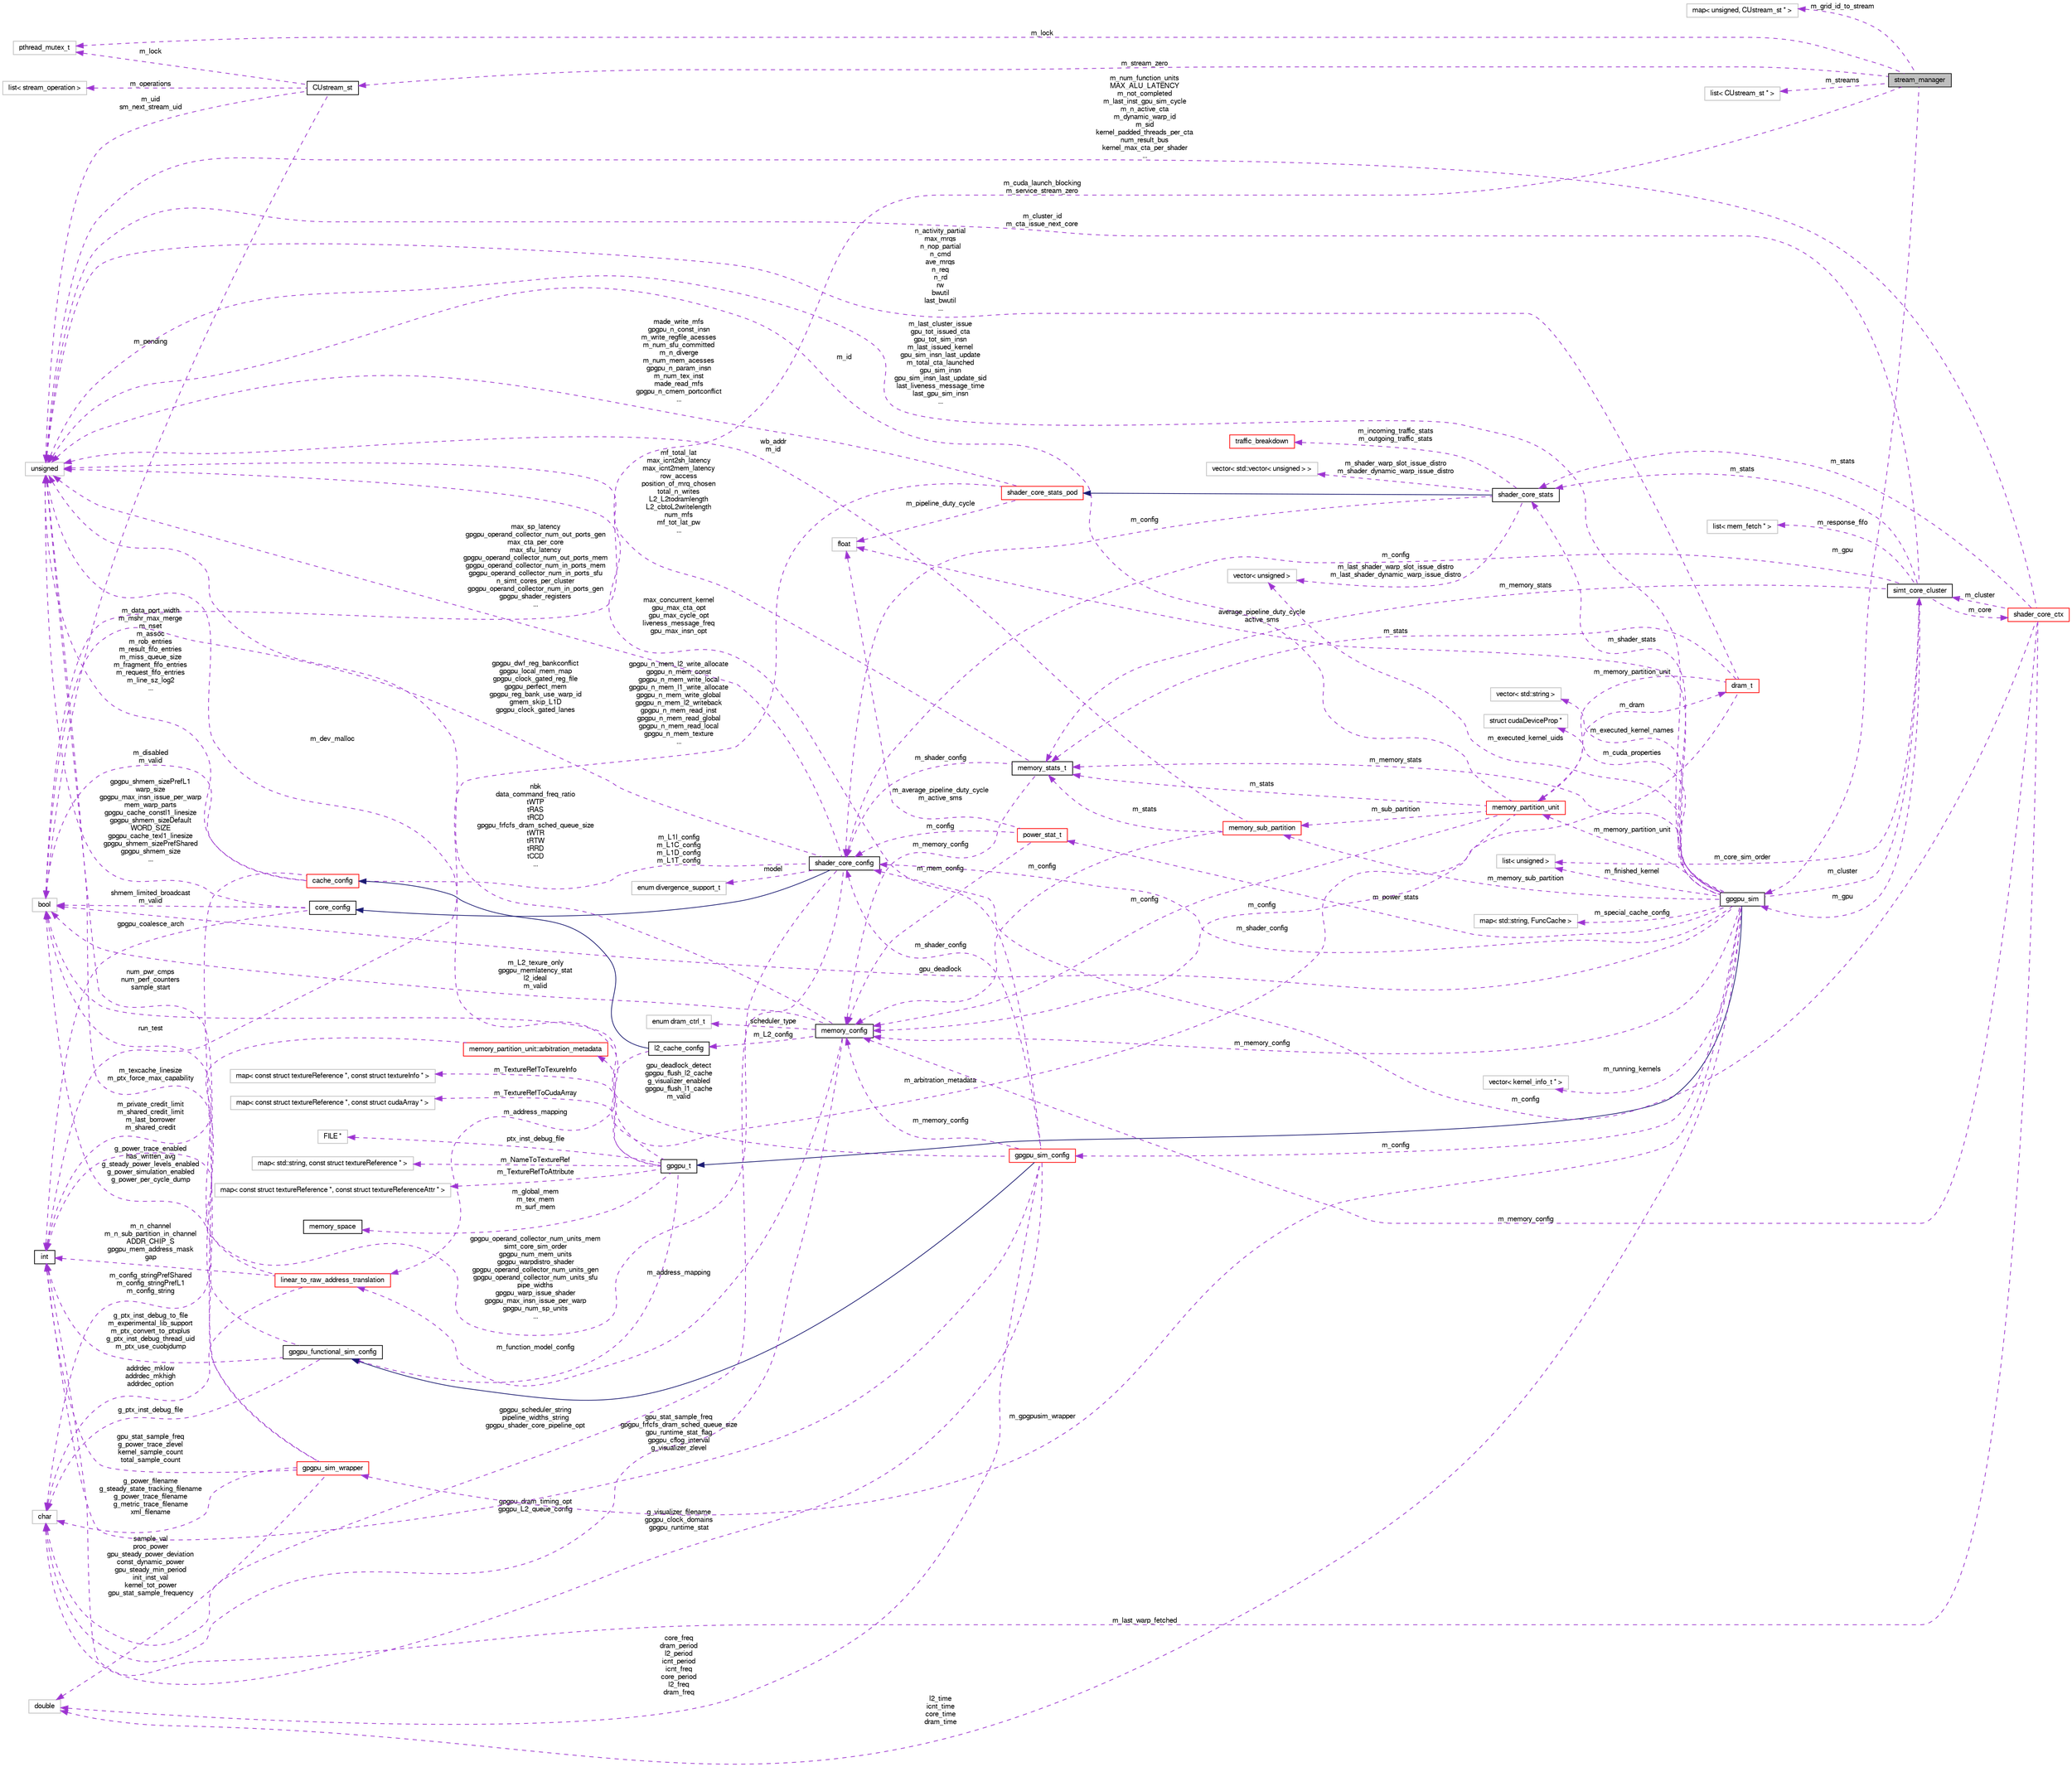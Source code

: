 digraph G
{
  bgcolor="transparent";
  edge [fontname="FreeSans",fontsize="10",labelfontname="FreeSans",labelfontsize="10"];
  node [fontname="FreeSans",fontsize="10",shape=record];
  rankdir=LR;
  Node1 [label="stream_manager",height=0.2,width=0.4,color="black", fillcolor="grey75", style="filled" fontcolor="black"];
  Node2 -> Node1 [dir=back,color="darkorchid3",fontsize="10",style="dashed",label="m_grid_id_to_stream",fontname="FreeSans"];
  Node2 [label="map\< unsigned, CUstream_st * \>",height=0.2,width=0.4,color="grey75"];
  Node3 -> Node1 [dir=back,color="darkorchid3",fontsize="10",style="dashed",label="m_lock",fontname="FreeSans"];
  Node3 [label="pthread_mutex_t",height=0.2,width=0.4,color="grey75"];
  Node4 -> Node1 [dir=back,color="darkorchid3",fontsize="10",style="dashed",label="m_stream_zero",fontname="FreeSans"];
  Node4 [label="CUstream_st",height=0.2,width=0.4,color="black",URL="$structCUstream__st.html"];
  Node3 -> Node4 [dir=back,color="darkorchid3",fontsize="10",style="dashed",label="m_lock",fontname="FreeSans"];
  Node5 -> Node4 [dir=back,color="darkorchid3",fontsize="10",style="dashed",label="m_pending",fontname="FreeSans"];
  Node5 [label="bool",height=0.2,width=0.4,color="grey75"];
  Node6 -> Node4 [dir=back,color="darkorchid3",fontsize="10",style="dashed",label="m_operations",fontname="FreeSans"];
  Node6 [label="list\< stream_operation \>",height=0.2,width=0.4,color="grey75"];
  Node7 -> Node4 [dir=back,color="darkorchid3",fontsize="10",style="dashed",label="m_uid\nsm_next_stream_uid",fontname="FreeSans"];
  Node7 [label="unsigned",height=0.2,width=0.4,color="grey75"];
  Node8 -> Node1 [dir=back,color="darkorchid3",fontsize="10",style="dashed",label="m_streams",fontname="FreeSans"];
  Node8 [label="list\< CUstream_st * \>",height=0.2,width=0.4,color="grey75"];
  Node5 -> Node1 [dir=back,color="darkorchid3",fontsize="10",style="dashed",label="m_cuda_launch_blocking\nm_service_stream_zero",fontname="FreeSans"];
  Node9 -> Node1 [dir=back,color="darkorchid3",fontsize="10",style="dashed",label="m_gpu",fontname="FreeSans"];
  Node9 [label="gpgpu_sim",height=0.2,width=0.4,color="black",URL="$classgpgpu__sim.html"];
  Node10 -> Node9 [dir=back,color="midnightblue",fontsize="10",style="solid",fontname="FreeSans"];
  Node10 [label="gpgpu_t",height=0.2,width=0.4,color="black",URL="$classgpgpu__t.html"];
  Node11 -> Node10 [dir=back,color="darkorchid3",fontsize="10",style="dashed",label="m_TextureRefToTexureInfo",fontname="FreeSans"];
  Node11 [label="map\< const struct textureReference *, const struct textureInfo * \>",height=0.2,width=0.4,color="grey75"];
  Node12 -> Node10 [dir=back,color="darkorchid3",fontsize="10",style="dashed",label="m_TextureRefToCudaArray",fontname="FreeSans"];
  Node12 [label="map\< const struct textureReference *, const struct cudaArray * \>",height=0.2,width=0.4,color="grey75"];
  Node13 -> Node10 [dir=back,color="darkorchid3",fontsize="10",style="dashed",label="ptx_inst_debug_file",fontname="FreeSans"];
  Node13 [label="FILE *",height=0.2,width=0.4,color="grey75"];
  Node14 -> Node10 [dir=back,color="darkorchid3",fontsize="10",style="dashed",label="m_NameToTextureRef",fontname="FreeSans"];
  Node14 [label="map\< std::string, const struct textureReference * \>",height=0.2,width=0.4,color="grey75"];
  Node15 -> Node10 [dir=back,color="darkorchid3",fontsize="10",style="dashed",label="m_TextureRefToAttribute",fontname="FreeSans"];
  Node15 [label="map\< const struct textureReference *, const struct textureReferenceAttr * \>",height=0.2,width=0.4,color="grey75"];
  Node7 -> Node10 [dir=back,color="darkorchid3",fontsize="10",style="dashed",label="m_dev_malloc",fontname="FreeSans"];
  Node16 -> Node10 [dir=back,color="darkorchid3",fontsize="10",style="dashed",label="m_global_mem\nm_tex_mem\nm_surf_mem",fontname="FreeSans"];
  Node16 [label="memory_space",height=0.2,width=0.4,color="black",URL="$classmemory__space.html"];
  Node17 -> Node10 [dir=back,color="darkorchid3",fontsize="10",style="dashed",label="m_function_model_config",fontname="FreeSans"];
  Node17 [label="gpgpu_functional_sim_config",height=0.2,width=0.4,color="black",URL="$classgpgpu__functional__sim__config.html"];
  Node18 -> Node17 [dir=back,color="darkorchid3",fontsize="10",style="dashed",label="g_ptx_inst_debug_file",fontname="FreeSans"];
  Node18 [label="char",height=0.2,width=0.4,color="grey75"];
  Node19 -> Node17 [dir=back,color="darkorchid3",fontsize="10",style="dashed",label="g_ptx_inst_debug_to_file\nm_experimental_lib_support\nm_ptx_convert_to_ptxplus\ng_ptx_inst_debug_thread_uid\nm_ptx_use_cuobjdump",fontname="FreeSans"];
  Node19 [label="int",height=0.2,width=0.4,color="black",URL="$classint.html"];
  Node7 -> Node17 [dir=back,color="darkorchid3",fontsize="10",style="dashed",label="m_texcache_linesize\nm_ptx_force_max_capability",fontname="FreeSans"];
  Node20 -> Node9 [dir=back,color="darkorchid3",fontsize="10",style="dashed",label="l2_time\nicnt_time\ncore_time\ndram_time",fontname="FreeSans"];
  Node20 [label="double",height=0.2,width=0.4,color="grey75"];
  Node21 -> Node9 [dir=back,color="darkorchid3",fontsize="10",style="dashed",label="m_shader_config",fontname="FreeSans"];
  Node21 [label="shader_core_config",height=0.2,width=0.4,color="black",URL="$structshader__core__config.html"];
  Node22 -> Node21 [dir=back,color="midnightblue",fontsize="10",style="solid",fontname="FreeSans"];
  Node22 [label="core_config",height=0.2,width=0.4,color="black",URL="$structcore__config.html"];
  Node19 -> Node22 [dir=back,color="darkorchid3",fontsize="10",style="dashed",label="gpgpu_coalesce_arch",fontname="FreeSans"];
  Node5 -> Node22 [dir=back,color="darkorchid3",fontsize="10",style="dashed",label="shmem_limited_broadcast\nm_valid",fontname="FreeSans"];
  Node7 -> Node22 [dir=back,color="darkorchid3",fontsize="10",style="dashed",label="gpgpu_shmem_sizePrefL1\nwarp_size\ngpgpu_max_insn_issue_per_warp\nmem_warp_parts\ngpgpu_cache_constl1_linesize\ngpgpu_shmem_sizeDefault\nWORD_SIZE\ngpgpu_cache_texl1_linesize\ngpgpu_shmem_sizePrefShared\ngpgpu_shmem_size\n...",fontname="FreeSans"];
  Node18 -> Node21 [dir=back,color="darkorchid3",fontsize="10",style="dashed",label="gpgpu_scheduler_string\npipeline_widths_string\ngpgpu_shader_core_pipeline_opt",fontname="FreeSans"];
  Node23 -> Node21 [dir=back,color="darkorchid3",fontsize="10",style="dashed",label="model",fontname="FreeSans"];
  Node23 [label="enum divergence_support_t",height=0.2,width=0.4,color="grey75"];
  Node19 -> Node21 [dir=back,color="darkorchid3",fontsize="10",style="dashed",label="gpgpu_operand_collector_num_units_mem\nsimt_core_sim_order\ngpgpu_num_mem_units\ngpgpu_warpdistro_shader\ngpgpu_operand_collector_num_units_gen\ngpgpu_operand_collector_num_units_sfu\npipe_widths\ngpgpu_warp_issue_shader\ngpgpu_max_insn_issue_per_warp\ngpgpu_num_sp_units\n...",fontname="FreeSans"];
  Node5 -> Node21 [dir=back,color="darkorchid3",fontsize="10",style="dashed",label="gpgpu_dwf_reg_bankconflict\ngpgpu_local_mem_map\ngpgpu_clock_gated_reg_file\ngpgpu_perfect_mem\ngpgpu_reg_bank_use_warp_id\ngmem_skip_L1D\ngpgpu_clock_gated_lanes",fontname="FreeSans"];
  Node24 -> Node21 [dir=back,color="darkorchid3",fontsize="10",style="dashed",label="m_L1I_config\nm_L1C_config\nm_L1D_config\nm_L1T_config",fontname="FreeSans"];
  Node24 [label="cache_config",height=0.2,width=0.4,color="red",URL="$classcache__config.html"];
  Node18 -> Node24 [dir=back,color="darkorchid3",fontsize="10",style="dashed",label="m_config_stringPrefShared\nm_config_stringPrefL1\nm_config_string",fontname="FreeSans"];
  Node5 -> Node24 [dir=back,color="darkorchid3",fontsize="10",style="dashed",label="m_disabled\nm_valid",fontname="FreeSans"];
  Node7 -> Node24 [dir=back,color="darkorchid3",fontsize="10",style="dashed",label="m_data_port_width\nm_mshr_max_merge\nm_nset\nm_assoc\nm_rob_entries\nm_result_fifo_entries\nm_miss_queue_size\nm_fragment_fifo_entries\nm_request_fifo_entries\nm_line_sz_log2\n...",fontname="FreeSans"];
  Node7 -> Node21 [dir=back,color="darkorchid3",fontsize="10",style="dashed",label="max_sp_latency\ngpgpu_operand_collector_num_out_ports_gen\nmax_cta_per_core\nmax_sfu_latency\ngpgpu_operand_collector_num_out_ports_mem\ngpgpu_operand_collector_num_in_ports_mem\ngpgpu_operand_collector_num_in_ports_sfu\nn_simt_cores_per_cluster\ngpgpu_operand_collector_num_in_ports_gen\ngpgpu_shader_registers\n...",fontname="FreeSans"];
  Node25 -> Node9 [dir=back,color="darkorchid3",fontsize="10",style="dashed",label="m_cluster",fontname="FreeSans"];
  Node25 [label="simt_core_cluster",height=0.2,width=0.4,color="black",URL="$classsimt__core__cluster.html"];
  Node21 -> Node25 [dir=back,color="darkorchid3",fontsize="10",style="dashed",label="m_config",fontname="FreeSans"];
  Node26 -> Node25 [dir=back,color="darkorchid3",fontsize="10",style="dashed",label="m_stats",fontname="FreeSans"];
  Node26 [label="shader_core_stats",height=0.2,width=0.4,color="black",URL="$classshader__core__stats.html"];
  Node27 -> Node26 [dir=back,color="midnightblue",fontsize="10",style="solid",fontname="FreeSans"];
  Node27 [label="shader_core_stats_pod",height=0.2,width=0.4,color="red",URL="$structshader__core__stats__pod.html"];
  Node28 -> Node27 [dir=back,color="darkorchid3",fontsize="10",style="dashed",label="m_pipeline_duty_cycle",fontname="FreeSans"];
  Node28 [label="float",height=0.2,width=0.4,color="grey75"];
  Node19 -> Node27 [dir=back,color="darkorchid3",fontsize="10",style="dashed",label="gpgpu_n_mem_l2_write_allocate\ngpgpu_n_mem_const\ngpgpu_n_mem_write_local\ngpgpu_n_mem_l1_write_allocate\ngpgpu_n_mem_write_global\ngpgpu_n_mem_l2_writeback\ngpgpu_n_mem_read_inst\ngpgpu_n_mem_read_global\ngpgpu_n_mem_read_local\ngpgpu_n_mem_texture\n...",fontname="FreeSans"];
  Node7 -> Node27 [dir=back,color="darkorchid3",fontsize="10",style="dashed",label="made_write_mfs\ngpgpu_n_const_insn\nm_write_regfile_acesses\nm_num_sfu_committed\nm_n_diverge\nm_num_mem_acesses\ngpgpu_n_param_insn\nm_num_tex_inst\nmade_read_mfs\ngpgpu_n_cmem_portconflict\n...",fontname="FreeSans"];
  Node29 -> Node26 [dir=back,color="darkorchid3",fontsize="10",style="dashed",label="m_incoming_traffic_stats\nm_outgoing_traffic_stats",fontname="FreeSans"];
  Node29 [label="traffic_breakdown",height=0.2,width=0.4,color="red",URL="$classtraffic__breakdown.html"];
  Node21 -> Node26 [dir=back,color="darkorchid3",fontsize="10",style="dashed",label="m_config",fontname="FreeSans"];
  Node30 -> Node26 [dir=back,color="darkorchid3",fontsize="10",style="dashed",label="m_last_shader_warp_slot_issue_distro\nm_last_shader_dynamic_warp_issue_distro",fontname="FreeSans"];
  Node30 [label="vector\< unsigned \>",height=0.2,width=0.4,color="grey75"];
  Node31 -> Node26 [dir=back,color="darkorchid3",fontsize="10",style="dashed",label="m_shader_warp_slot_issue_distro\nm_shader_dynamic_warp_issue_distro",fontname="FreeSans"];
  Node31 [label="vector\< std::vector\< unsigned \> \>",height=0.2,width=0.4,color="grey75"];
  Node32 -> Node25 [dir=back,color="darkorchid3",fontsize="10",style="dashed",label="m_memory_stats",fontname="FreeSans"];
  Node32 [label="memory_stats_t",height=0.2,width=0.4,color="black",URL="$classmemory__stats__t.html"];
  Node21 -> Node32 [dir=back,color="darkorchid3",fontsize="10",style="dashed",label="m_shader_config",fontname="FreeSans"];
  Node33 -> Node32 [dir=back,color="darkorchid3",fontsize="10",style="dashed",label="m_memory_config",fontname="FreeSans"];
  Node33 [label="memory_config",height=0.2,width=0.4,color="black",URL="$structmemory__config.html"];
  Node34 -> Node33 [dir=back,color="darkorchid3",fontsize="10",style="dashed",label="scheduler_type",fontname="FreeSans"];
  Node34 [label="enum dram_ctrl_t",height=0.2,width=0.4,color="grey75"];
  Node18 -> Node33 [dir=back,color="darkorchid3",fontsize="10",style="dashed",label="gpgpu_dram_timing_opt\ngpgpu_L2_queue_config",fontname="FreeSans"];
  Node5 -> Node33 [dir=back,color="darkorchid3",fontsize="10",style="dashed",label="m_L2_texure_only\ngpgpu_memlatency_stat\nl2_ideal\nm_valid",fontname="FreeSans"];
  Node7 -> Node33 [dir=back,color="darkorchid3",fontsize="10",style="dashed",label="nbk\ndata_command_freq_ratio\ntWTP\ntRAS\ntRCD\ngpgpu_frfcfs_dram_sched_queue_size\ntWTR\ntRTW\ntRRD\ntCCD\n...",fontname="FreeSans"];
  Node35 -> Node33 [dir=back,color="darkorchid3",fontsize="10",style="dashed",label="m_address_mapping",fontname="FreeSans"];
  Node35 [label="linear_to_raw_address_translation",height=0.2,width=0.4,color="red",URL="$classlinear__to__raw__address__translation.html"];
  Node18 -> Node35 [dir=back,color="darkorchid3",fontsize="10",style="dashed",label="addrdec_mklow\naddrdec_mkhigh\naddrdec_option",fontname="FreeSans"];
  Node19 -> Node35 [dir=back,color="darkorchid3",fontsize="10",style="dashed",label="m_n_channel\nm_n_sub_partition_in_channel\nADDR_CHIP_S\ngpgpu_mem_address_mask\ngap",fontname="FreeSans"];
  Node5 -> Node35 [dir=back,color="darkorchid3",fontsize="10",style="dashed",label="run_test",fontname="FreeSans"];
  Node36 -> Node33 [dir=back,color="darkorchid3",fontsize="10",style="dashed",label="m_L2_config",fontname="FreeSans"];
  Node36 [label="l2_cache_config",height=0.2,width=0.4,color="black",URL="$classl2__cache__config.html"];
  Node24 -> Node36 [dir=back,color="midnightblue",fontsize="10",style="solid",fontname="FreeSans"];
  Node35 -> Node36 [dir=back,color="darkorchid3",fontsize="10",style="dashed",label="m_address_mapping",fontname="FreeSans"];
  Node7 -> Node32 [dir=back,color="darkorchid3",fontsize="10",style="dashed",label="mf_total_lat\nmax_icnt2sh_latency\nmax_icnt2mem_latency\nrow_access\nposition_of_mrq_chosen\ntotal_n_writes\nL2_L2todramlength\nL2_cbtoL2writelength\nnum_mfs\nmf_tot_lat_pw\n...",fontname="FreeSans"];
  Node37 -> Node25 [dir=back,color="darkorchid3",fontsize="10",style="dashed",label="m_core_sim_order",fontname="FreeSans"];
  Node37 [label="list\< unsigned \>",height=0.2,width=0.4,color="grey75"];
  Node9 -> Node25 [dir=back,color="darkorchid3",fontsize="10",style="dashed",label="m_gpu",fontname="FreeSans"];
  Node38 -> Node25 [dir=back,color="darkorchid3",fontsize="10",style="dashed",label="m_response_fifo",fontname="FreeSans"];
  Node38 [label="list\< mem_fetch * \>",height=0.2,width=0.4,color="grey75"];
  Node39 -> Node25 [dir=back,color="darkorchid3",fontsize="10",style="dashed",label="m_core",fontname="FreeSans"];
  Node39 [label="shader_core_ctx",height=0.2,width=0.4,color="red",URL="$classshader__core__ctx.html"];
  Node25 -> Node39 [dir=back,color="darkorchid3",fontsize="10",style="dashed",label="m_cluster",fontname="FreeSans"];
  Node21 -> Node39 [dir=back,color="darkorchid3",fontsize="10",style="dashed",label="m_config",fontname="FreeSans"];
  Node26 -> Node39 [dir=back,color="darkorchid3",fontsize="10",style="dashed",label="m_stats",fontname="FreeSans"];
  Node33 -> Node39 [dir=back,color="darkorchid3",fontsize="10",style="dashed",label="m_memory_config",fontname="FreeSans"];
  Node19 -> Node39 [dir=back,color="darkorchid3",fontsize="10",style="dashed",label="m_last_warp_fetched",fontname="FreeSans"];
  Node7 -> Node39 [dir=back,color="darkorchid3",fontsize="10",style="dashed",label="m_num_function_units\nMAX_ALU_LATENCY\nm_not_completed\nm_last_inst_gpu_sim_cycle\nm_n_active_cta\nm_dynamic_warp_id\nm_sid\nkernel_padded_threads_per_cta\nnum_result_bus\nkernel_max_cta_per_shader\n...",fontname="FreeSans"];
  Node7 -> Node25 [dir=back,color="darkorchid3",fontsize="10",style="dashed",label="m_cluster_id\nm_cta_issue_next_core",fontname="FreeSans"];
  Node30 -> Node9 [dir=back,color="darkorchid3",fontsize="10",style="dashed",label="m_executed_kernel_uids",fontname="FreeSans"];
  Node40 -> Node9 [dir=back,color="darkorchid3",fontsize="10",style="dashed",label="m_executed_kernel_names",fontname="FreeSans"];
  Node40 [label="vector\< std::string \>",height=0.2,width=0.4,color="grey75"];
  Node28 -> Node9 [dir=back,color="darkorchid3",fontsize="10",style="dashed",label="average_pipeline_duty_cycle\nactive_sms",fontname="FreeSans"];
  Node41 -> Node9 [dir=back,color="darkorchid3",fontsize="10",style="dashed",label="m_cuda_properties",fontname="FreeSans"];
  Node41 [label="struct cudaDeviceProp *",height=0.2,width=0.4,color="grey75"];
  Node26 -> Node9 [dir=back,color="darkorchid3",fontsize="10",style="dashed",label="m_shader_stats",fontname="FreeSans"];
  Node33 -> Node9 [dir=back,color="darkorchid3",fontsize="10",style="dashed",label="m_memory_config",fontname="FreeSans"];
  Node42 -> Node9 [dir=back,color="darkorchid3",fontsize="10",style="dashed",label="m_memory_partition_unit",fontname="FreeSans"];
  Node42 [label="memory_partition_unit",height=0.2,width=0.4,color="red",URL="$classmemory__partition__unit.html"];
  Node43 -> Node42 [dir=back,color="darkorchid3",fontsize="10",style="dashed",label="m_arbitration_metadata",fontname="FreeSans"];
  Node43 [label="memory_partition_unit::arbitration_metadata",height=0.2,width=0.4,color="red",URL="$classmemory__partition__unit_1_1arbitration__metadata.html"];
  Node19 -> Node43 [dir=back,color="darkorchid3",fontsize="10",style="dashed",label="m_private_credit_limit\nm_shared_credit_limit\nm_last_borrower\nm_shared_credit",fontname="FreeSans"];
  Node33 -> Node42 [dir=back,color="darkorchid3",fontsize="10",style="dashed",label="m_config",fontname="FreeSans"];
  Node32 -> Node42 [dir=back,color="darkorchid3",fontsize="10",style="dashed",label="m_stats",fontname="FreeSans"];
  Node44 -> Node42 [dir=back,color="darkorchid3",fontsize="10",style="dashed",label="m_dram",fontname="FreeSans"];
  Node44 [label="dram_t",height=0.2,width=0.4,color="red",URL="$classdram__t.html"];
  Node33 -> Node44 [dir=back,color="darkorchid3",fontsize="10",style="dashed",label="m_config",fontname="FreeSans"];
  Node42 -> Node44 [dir=back,color="darkorchid3",fontsize="10",style="dashed",label="m_memory_partition_unit",fontname="FreeSans"];
  Node32 -> Node44 [dir=back,color="darkorchid3",fontsize="10",style="dashed",label="m_stats",fontname="FreeSans"];
  Node7 -> Node44 [dir=back,color="darkorchid3",fontsize="10",style="dashed",label="n_activity_partial\nmax_mrqs\nn_nop_partial\nn_cmd\nave_mrqs\nn_req\nn_rd\nrw\nbwutil\nlast_bwutil\n...",fontname="FreeSans"];
  Node7 -> Node42 [dir=back,color="darkorchid3",fontsize="10",style="dashed",label="m_id",fontname="FreeSans"];
  Node45 -> Node42 [dir=back,color="darkorchid3",fontsize="10",style="dashed",label="m_sub_partition",fontname="FreeSans"];
  Node45 [label="memory_sub_partition",height=0.2,width=0.4,color="red",URL="$classmemory__sub__partition.html"];
  Node33 -> Node45 [dir=back,color="darkorchid3",fontsize="10",style="dashed",label="m_config",fontname="FreeSans"];
  Node32 -> Node45 [dir=back,color="darkorchid3",fontsize="10",style="dashed",label="m_stats",fontname="FreeSans"];
  Node7 -> Node45 [dir=back,color="darkorchid3",fontsize="10",style="dashed",label="wb_addr\nm_id",fontname="FreeSans"];
  Node46 -> Node9 [dir=back,color="darkorchid3",fontsize="10",style="dashed",label="m_power_stats",fontname="FreeSans"];
  Node46 [label="power_stat_t",height=0.2,width=0.4,color="red",URL="$classpower__stat__t.html"];
  Node21 -> Node46 [dir=back,color="darkorchid3",fontsize="10",style="dashed",label="m_config",fontname="FreeSans"];
  Node28 -> Node46 [dir=back,color="darkorchid3",fontsize="10",style="dashed",label="m_average_pipeline_duty_cycle\nm_active_sms",fontname="FreeSans"];
  Node33 -> Node46 [dir=back,color="darkorchid3",fontsize="10",style="dashed",label="m_mem_config",fontname="FreeSans"];
  Node32 -> Node9 [dir=back,color="darkorchid3",fontsize="10",style="dashed",label="m_memory_stats",fontname="FreeSans"];
  Node5 -> Node9 [dir=back,color="darkorchid3",fontsize="10",style="dashed",label="gpu_deadlock",fontname="FreeSans"];
  Node37 -> Node9 [dir=back,color="darkorchid3",fontsize="10",style="dashed",label="m_finished_kernel",fontname="FreeSans"];
  Node47 -> Node9 [dir=back,color="darkorchid3",fontsize="10",style="dashed",label="m_config",fontname="FreeSans"];
  Node47 [label="gpgpu_sim_config",height=0.2,width=0.4,color="red",URL="$classgpgpu__sim__config.html"];
  Node17 -> Node47 [dir=back,color="midnightblue",fontsize="10",style="solid",fontname="FreeSans"];
  Node20 -> Node47 [dir=back,color="darkorchid3",fontsize="10",style="dashed",label="core_freq\ndram_period\nl2_period\nicnt_period\nicnt_freq\ncore_period\nl2_freq\ndram_freq",fontname="FreeSans"];
  Node21 -> Node47 [dir=back,color="darkorchid3",fontsize="10",style="dashed",label="m_shader_config",fontname="FreeSans"];
  Node18 -> Node47 [dir=back,color="darkorchid3",fontsize="10",style="dashed",label="g_visualizer_filename\ngpgpu_clock_domains\ngpgpu_runtime_stat",fontname="FreeSans"];
  Node33 -> Node47 [dir=back,color="darkorchid3",fontsize="10",style="dashed",label="m_memory_config",fontname="FreeSans"];
  Node19 -> Node47 [dir=back,color="darkorchid3",fontsize="10",style="dashed",label="gpu_stat_sample_freq\ngpgpu_frfcfs_dram_sched_queue_size\ngpu_runtime_stat_flag\ngpgpu_cflog_interval\ng_visualizer_zlevel",fontname="FreeSans"];
  Node5 -> Node47 [dir=back,color="darkorchid3",fontsize="10",style="dashed",label="gpu_deadlock_detect\ngpgpu_flush_l2_cache\ng_visualizer_enabled\ngpgpu_flush_l1_cache\nm_valid",fontname="FreeSans"];
  Node7 -> Node47 [dir=back,color="darkorchid3",fontsize="10",style="dashed",label="max_concurrent_kernel\ngpu_max_cta_opt\ngpu_max_cycle_opt\nliveness_message_freq\ngpu_max_insn_opt",fontname="FreeSans"];
  Node7 -> Node9 [dir=back,color="darkorchid3",fontsize="10",style="dashed",label="m_last_cluster_issue\ngpu_tot_issued_cta\ngpu_tot_sim_insn\nm_last_issued_kernel\ngpu_sim_insn_last_update\nm_total_cta_launched\ngpu_sim_insn\ngpu_sim_insn_last_update_sid\nlast_liveness_message_time\nlast_gpu_sim_insn\n...",fontname="FreeSans"];
  Node48 -> Node9 [dir=back,color="darkorchid3",fontsize="10",style="dashed",label="m_special_cache_config",fontname="FreeSans"];
  Node48 [label="map\< std::string, FuncCache \>",height=0.2,width=0.4,color="grey75"];
  Node49 -> Node9 [dir=back,color="darkorchid3",fontsize="10",style="dashed",label="m_gpgpusim_wrapper",fontname="FreeSans"];
  Node49 [label="gpgpu_sim_wrapper",height=0.2,width=0.4,color="red",URL="$classgpgpu__sim__wrapper.html"];
  Node20 -> Node49 [dir=back,color="darkorchid3",fontsize="10",style="dashed",label="sample_val\nproc_power\ngpu_steady_power_deviation\nconst_dynamic_power\ngpu_steady_min_period\ninit_inst_val\nkernel_tot_power\ngpu_stat_sample_frequency",fontname="FreeSans"];
  Node18 -> Node49 [dir=back,color="darkorchid3",fontsize="10",style="dashed",label="g_power_filename\ng_steady_state_tracking_filename\ng_power_trace_filename\ng_metric_trace_filename\nxml_filename",fontname="FreeSans"];
  Node19 -> Node49 [dir=back,color="darkorchid3",fontsize="10",style="dashed",label="gpu_stat_sample_freq\ng_power_trace_zlevel\nkernel_sample_count\ntotal_sample_count",fontname="FreeSans"];
  Node5 -> Node49 [dir=back,color="darkorchid3",fontsize="10",style="dashed",label="g_power_trace_enabled\nhas_written_avg\ng_steady_power_levels_enabled\ng_power_simulation_enabled\ng_power_per_cycle_dump",fontname="FreeSans"];
  Node7 -> Node49 [dir=back,color="darkorchid3",fontsize="10",style="dashed",label="num_pwr_cmps\nnum_perf_counters\nsample_start",fontname="FreeSans"];
  Node50 -> Node9 [dir=back,color="darkorchid3",fontsize="10",style="dashed",label="m_running_kernels",fontname="FreeSans"];
  Node50 [label="vector\< kernel_info_t * \>",height=0.2,width=0.4,color="grey75"];
  Node45 -> Node9 [dir=back,color="darkorchid3",fontsize="10",style="dashed",label="m_memory_sub_partition",fontname="FreeSans"];
}
